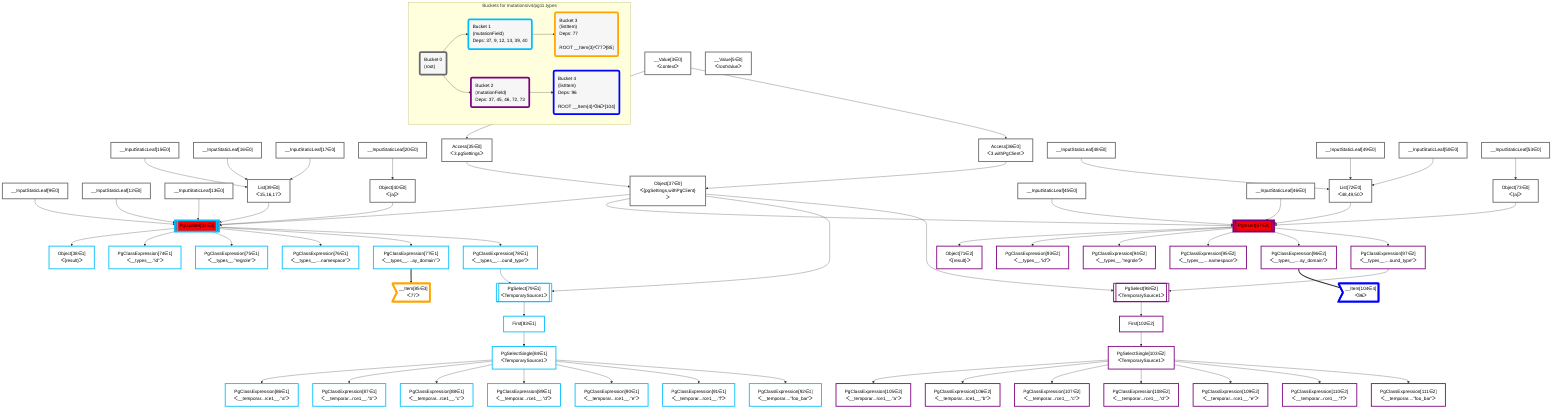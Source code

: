 graph TD
    classDef path fill:#eee,stroke:#000,color:#000
    classDef plan fill:#fff,stroke-width:3px,color:#000
    classDef itemplan fill:#fff,stroke-width:6px,color:#000
    classDef sideeffectplan fill:#f00,stroke-width:6px,color:#000
    classDef bucket fill:#f6f6f6,color:#000,stroke-width:6px,text-align:left


    %% define steps
    __Value3["__Value[3∈0]<br />ᐸcontextᐳ"]:::plan
    __Value5["__Value[5∈0]<br />ᐸrootValueᐳ"]:::plan
    __InputStaticLeaf9["__InputStaticLeaf[9∈0]"]:::plan
    __InputStaticLeaf12["__InputStaticLeaf[12∈0]"]:::plan
    __InputStaticLeaf13["__InputStaticLeaf[13∈0]"]:::plan
    __InputStaticLeaf15["__InputStaticLeaf[15∈0]"]:::plan
    __InputStaticLeaf16["__InputStaticLeaf[16∈0]"]:::plan
    __InputStaticLeaf17["__InputStaticLeaf[17∈0]"]:::plan
    __InputStaticLeaf20["__InputStaticLeaf[20∈0]"]:::plan
    Access35["Access[35∈0]<br />ᐸ3.pgSettingsᐳ"]:::plan
    Access36["Access[36∈0]<br />ᐸ3.withPgClientᐳ"]:::plan
    Object37["Object[37∈0]<br />ᐸ{pgSettings,withPgClient}ᐳ"]:::plan
    List39["List[39∈0]<br />ᐸ15,16,17ᐳ"]:::plan
    Object40["Object[40∈0]<br />ᐸ{a}ᐳ"]:::plan
    PgUpdate34[["PgUpdate[34∈1]"]]:::sideeffectplan
    Object38["Object[38∈1]<br />ᐸ{result}ᐳ"]:::plan
    __InputStaticLeaf45["__InputStaticLeaf[45∈0]"]:::plan
    __InputStaticLeaf46["__InputStaticLeaf[46∈0]"]:::plan
    __InputStaticLeaf48["__InputStaticLeaf[48∈0]"]:::plan
    __InputStaticLeaf49["__InputStaticLeaf[49∈0]"]:::plan
    __InputStaticLeaf50["__InputStaticLeaf[50∈0]"]:::plan
    __InputStaticLeaf53["__InputStaticLeaf[53∈0]"]:::plan
    List72["List[72∈0]<br />ᐸ48,49,50ᐳ"]:::plan
    Object73["Object[73∈0]<br />ᐸ{a}ᐳ"]:::plan
    PgInsert67[["PgInsert[67∈2]"]]:::sideeffectplan
    Object71["Object[71∈2]<br />ᐸ{result}ᐳ"]:::plan
    PgClassExpression74["PgClassExpression[74∈1]<br />ᐸ__types__.”id”ᐳ"]:::plan
    PgClassExpression75["PgClassExpression[75∈1]<br />ᐸ__types__.”regrole”ᐳ"]:::plan
    PgClassExpression76["PgClassExpression[76∈1]<br />ᐸ__types__....namespace”ᐳ"]:::plan
    PgClassExpression77["PgClassExpression[77∈1]<br />ᐸ__types__....ay_domain”ᐳ"]:::plan
    PgClassExpression78["PgClassExpression[78∈1]<br />ᐸ__types__....ound_type”ᐳ"]:::plan
    PgSelect79[["PgSelect[79∈1]<br />ᐸTemporarySource1ᐳ"]]:::plan
    First83["First[83∈1]"]:::plan
    PgSelectSingle84["PgSelectSingle[84∈1]<br />ᐸTemporarySource1ᐳ"]:::plan
    __Item85>"__Item[85∈3]<br />ᐸ77ᐳ"]:::itemplan
    PgClassExpression86["PgClassExpression[86∈1]<br />ᐸ__temporar...rce1__.”a”ᐳ"]:::plan
    PgClassExpression87["PgClassExpression[87∈1]<br />ᐸ__temporar...rce1__.”b”ᐳ"]:::plan
    PgClassExpression88["PgClassExpression[88∈1]<br />ᐸ__temporar...rce1__.”c”ᐳ"]:::plan
    PgClassExpression89["PgClassExpression[89∈1]<br />ᐸ__temporar...rce1__.”d”ᐳ"]:::plan
    PgClassExpression90["PgClassExpression[90∈1]<br />ᐸ__temporar...rce1__.”e”ᐳ"]:::plan
    PgClassExpression91["PgClassExpression[91∈1]<br />ᐸ__temporar...rce1__.”f”ᐳ"]:::plan
    PgClassExpression92["PgClassExpression[92∈1]<br />ᐸ__temporar....”foo_bar”ᐳ"]:::plan
    PgClassExpression93["PgClassExpression[93∈2]<br />ᐸ__types__.”id”ᐳ"]:::plan
    PgClassExpression94["PgClassExpression[94∈2]<br />ᐸ__types__.”regrole”ᐳ"]:::plan
    PgClassExpression95["PgClassExpression[95∈2]<br />ᐸ__types__....namespace”ᐳ"]:::plan
    PgClassExpression96["PgClassExpression[96∈2]<br />ᐸ__types__....ay_domain”ᐳ"]:::plan
    PgClassExpression97["PgClassExpression[97∈2]<br />ᐸ__types__....ound_type”ᐳ"]:::plan
    PgSelect98[["PgSelect[98∈2]<br />ᐸTemporarySource1ᐳ"]]:::plan
    First102["First[102∈2]"]:::plan
    PgSelectSingle103["PgSelectSingle[103∈2]<br />ᐸTemporarySource1ᐳ"]:::plan
    __Item104>"__Item[104∈4]<br />ᐸ96ᐳ"]:::itemplan
    PgClassExpression105["PgClassExpression[105∈2]<br />ᐸ__temporar...rce1__.”a”ᐳ"]:::plan
    PgClassExpression106["PgClassExpression[106∈2]<br />ᐸ__temporar...rce1__.”b”ᐳ"]:::plan
    PgClassExpression107["PgClassExpression[107∈2]<br />ᐸ__temporar...rce1__.”c”ᐳ"]:::plan
    PgClassExpression108["PgClassExpression[108∈2]<br />ᐸ__temporar...rce1__.”d”ᐳ"]:::plan
    PgClassExpression109["PgClassExpression[109∈2]<br />ᐸ__temporar...rce1__.”e”ᐳ"]:::plan
    PgClassExpression110["PgClassExpression[110∈2]<br />ᐸ__temporar...rce1__.”f”ᐳ"]:::plan
    PgClassExpression111["PgClassExpression[111∈2]<br />ᐸ__temporar....”foo_bar”ᐳ"]:::plan

    %% plan dependencies
    __Value3 --> Access35
    __Value3 --> Access36
    Access35 & Access36 --> Object37
    __InputStaticLeaf15 & __InputStaticLeaf16 & __InputStaticLeaf17 --> List39
    __InputStaticLeaf20 --> Object40
    Object37 & __InputStaticLeaf9 & __InputStaticLeaf12 & __InputStaticLeaf13 & List39 & Object40 --> PgUpdate34
    PgUpdate34 --> Object38
    __InputStaticLeaf48 & __InputStaticLeaf49 & __InputStaticLeaf50 --> List72
    __InputStaticLeaf53 --> Object73
    Object37 & __InputStaticLeaf45 & __InputStaticLeaf46 & List72 & Object73 --> PgInsert67
    PgInsert67 --> Object71
    PgUpdate34 --> PgClassExpression74
    PgUpdate34 --> PgClassExpression75
    PgUpdate34 --> PgClassExpression76
    PgUpdate34 --> PgClassExpression77
    PgUpdate34 --> PgClassExpression78
    Object37 & PgClassExpression78 --> PgSelect79
    PgSelect79 --> First83
    First83 --> PgSelectSingle84
    PgClassExpression77 ==> __Item85
    PgSelectSingle84 --> PgClassExpression86
    PgSelectSingle84 --> PgClassExpression87
    PgSelectSingle84 --> PgClassExpression88
    PgSelectSingle84 --> PgClassExpression89
    PgSelectSingle84 --> PgClassExpression90
    PgSelectSingle84 --> PgClassExpression91
    PgSelectSingle84 --> PgClassExpression92
    PgInsert67 --> PgClassExpression93
    PgInsert67 --> PgClassExpression94
    PgInsert67 --> PgClassExpression95
    PgInsert67 --> PgClassExpression96
    PgInsert67 --> PgClassExpression97
    Object37 & PgClassExpression97 --> PgSelect98
    PgSelect98 --> First102
    First102 --> PgSelectSingle103
    PgClassExpression96 ==> __Item104
    PgSelectSingle103 --> PgClassExpression105
    PgSelectSingle103 --> PgClassExpression106
    PgSelectSingle103 --> PgClassExpression107
    PgSelectSingle103 --> PgClassExpression108
    PgSelectSingle103 --> PgClassExpression109
    PgSelectSingle103 --> PgClassExpression110
    PgSelectSingle103 --> PgClassExpression111

    %% plan-to-path relationships

    subgraph "Buckets for mutations/v4/pg11.types"
    Bucket0("Bucket 0<br />(root)"):::bucket
    classDef bucket0 stroke:#696969
    class Bucket0,__Value3,__Value5,__InputStaticLeaf9,__InputStaticLeaf12,__InputStaticLeaf13,__InputStaticLeaf15,__InputStaticLeaf16,__InputStaticLeaf17,__InputStaticLeaf20,Access35,Access36,Object37,List39,Object40,__InputStaticLeaf45,__InputStaticLeaf46,__InputStaticLeaf48,__InputStaticLeaf49,__InputStaticLeaf50,__InputStaticLeaf53,List72,Object73 bucket0
    Bucket1("Bucket 1<br />(mutationField)<br />Deps: 37, 9, 12, 13, 39, 40"):::bucket
    classDef bucket1 stroke:#00bfff
    class Bucket1,PgUpdate34,Object38,PgClassExpression74,PgClassExpression75,PgClassExpression76,PgClassExpression77,PgClassExpression78,PgSelect79,First83,PgSelectSingle84,PgClassExpression86,PgClassExpression87,PgClassExpression88,PgClassExpression89,PgClassExpression90,PgClassExpression91,PgClassExpression92 bucket1
    Bucket2("Bucket 2<br />(mutationField)<br />Deps: 37, 45, 46, 72, 73"):::bucket
    classDef bucket2 stroke:#7f007f
    class Bucket2,PgInsert67,Object71,PgClassExpression93,PgClassExpression94,PgClassExpression95,PgClassExpression96,PgClassExpression97,PgSelect98,First102,PgSelectSingle103,PgClassExpression105,PgClassExpression106,PgClassExpression107,PgClassExpression108,PgClassExpression109,PgClassExpression110,PgClassExpression111 bucket2
    Bucket3("Bucket 3<br />(listItem)<br />Deps: 77<br /><br />ROOT __Item{3}ᐸ77ᐳ[85]"):::bucket
    classDef bucket3 stroke:#ffa500
    class Bucket3,__Item85 bucket3
    Bucket4("Bucket 4<br />(listItem)<br />Deps: 96<br /><br />ROOT __Item{4}ᐸ96ᐳ[104]"):::bucket
    classDef bucket4 stroke:#0000ff
    class Bucket4,__Item104 bucket4
    Bucket0 --> Bucket1 & Bucket2
    Bucket1 --> Bucket3
    Bucket2 --> Bucket4
    end